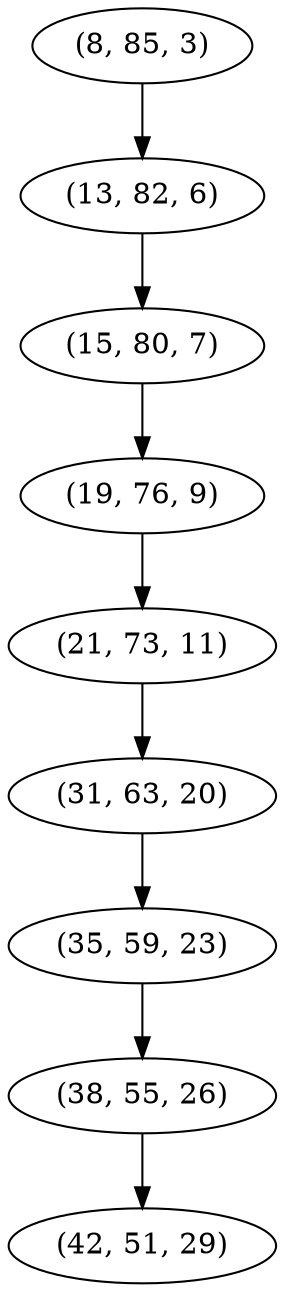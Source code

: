 digraph tree {
    "(8, 85, 3)";
    "(13, 82, 6)";
    "(15, 80, 7)";
    "(19, 76, 9)";
    "(21, 73, 11)";
    "(31, 63, 20)";
    "(35, 59, 23)";
    "(38, 55, 26)";
    "(42, 51, 29)";
    "(8, 85, 3)" -> "(13, 82, 6)";
    "(13, 82, 6)" -> "(15, 80, 7)";
    "(15, 80, 7)" -> "(19, 76, 9)";
    "(19, 76, 9)" -> "(21, 73, 11)";
    "(21, 73, 11)" -> "(31, 63, 20)";
    "(31, 63, 20)" -> "(35, 59, 23)";
    "(35, 59, 23)" -> "(38, 55, 26)";
    "(38, 55, 26)" -> "(42, 51, 29)";
}
